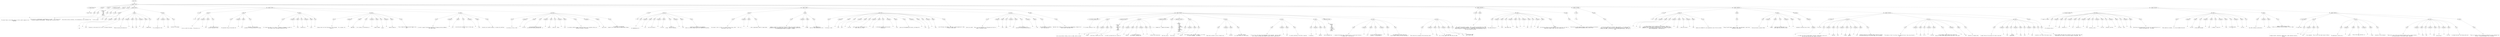 digraph hierarchy {

node [fontname=Helvetica]
edge [style=dashed]

doc_0 [label="doc - 271"]


doc_0 -> { section_1}
{rank=same; section_1}

section_1 [label="section: 1-241"]


section_1 -> { header_2 prose_3 prose_4 codeblock_5 prose_6 prose_7 section_8 section_9 section_10 section_11 section_12 section_13 section_14}
{rank=same; header_2 prose_3 prose_4 codeblock_5 prose_6 prose_7 section_8 section_9 section_10 section_11 section_12 section_13 section_14}

header_2 [label="1 : Codex format"]

prose_3 [label="prose"]

prose_4 [label="prose"]

codeblock_5 [label="code block 10-18"]

prose_6 [label="prose"]

prose_7 [label="prose"]

section_8 [label="section: 24-32"]

section_9 [label="section: 33-59"]

section_10 [label="section: 60-88"]

section_11 [label="section: 164-178"]

section_12 [label="section: 179-185"]

section_13 [label="section: 186-222"]

section_14 [label="section: 242-257"]


header_2 -> leaf_15
leaf_15  [color=Gray,shape=rectangle,fontname=Inconsolata,label="* Codex format"]
prose_3 -> { raw_16}
{rank=same; raw_16}

raw_16 [label="raw"]


raw_16 -> leaf_17
leaf_17  [color=Gray,shape=rectangle,fontname=Inconsolata,label="


  The codex format is how bridge expects to find a useful ingenium to be
organized. 
"]
prose_4 -> { raw_18}
{rank=same; raw_18}

raw_18 [label="raw"]


raw_18 -> leaf_19
leaf_19  [color=Gray,shape=rectangle,fontname=Inconsolata,label="
The structure is [deliberately simple](#assert-is-codex).  Let us say we are
writing an ingenium called Genesis.  We might have a structure like so:
"]
codeblock_5 -> leaf_20
leaf_20  [color=Gray,shape=rectangle,fontname=Inconsolata,label="- /genesis
  - /orb
  - /src
  - /doc
  - /lib
  - /etc  
  - genesis"]
prose_6 -> { raw_21}
{rank=same; raw_21}

raw_21 [label="raw"]


raw_21 -> leaf_22
leaf_22  [color=Gray,shape=rectangle,fontname=Inconsolata,label="
We see that we have a directory, five subsidiaries, and an eponymous file.
"]
prose_7 -> { raw_23}
{rank=same; raw_23}

raw_23 [label="raw"]


raw_23 -> leaf_24
leaf_24  [color=Gray,shape=rectangle,fontname=Inconsolata,label="
So far so good. 
"]
section_8 -> { header_25 prose_26 prose_27 prose_28}
{rank=same; header_25 prose_26 prose_27 prose_28}

header_25 [label="2 : orb"]

prose_26 [label="prose"]

prose_27 [label="prose"]

prose_28 [label="prose"]


header_25 -> leaf_29
leaf_29  [color=Gray,shape=rectangle,fontname=Inconsolata,label="** orb"]
prose_26 -> { raw_30 prespace_31 literal_32 raw_33}
{rank=same; raw_30 prespace_31 literal_32 raw_33}

raw_30 [label="raw"]

prespace_31 [label="prespace"]

literal_32 [label="literal"]

raw_33 [label="raw"]


raw_30 -> leaf_34
leaf_34  [color=Gray,shape=rectangle,fontname=Inconsolata,label="

  The"]
prespace_31 -> leaf_35
leaf_35  [color=Gray,shape=rectangle,fontname=Inconsolata,label=" "]
literal_32 -> leaf_36
leaf_36  [color=Gray,shape=rectangle,fontname=Inconsolata,label="/orb"]
raw_33 -> leaf_37
leaf_37  [color=Gray,shape=rectangle,fontname=Inconsolata,label=" directory is the source of all truth. It contains Grimoires.
"]
prose_27 -> { raw_38 prespace_39 literal_40 raw_41 prespace_42 literal_43 raw_44}
{rank=same; raw_38 prespace_39 literal_40 raw_41 prespace_42 literal_43 raw_44}

raw_38 [label="raw"]

prespace_39 [label="prespace"]

literal_40 [label="literal"]

raw_41 [label="raw"]

prespace_42 [label="prespace"]

literal_43 [label="literal"]

raw_44 [label="raw"]


raw_38 -> leaf_45
leaf_45  [color=Gray,shape=rectangle,fontname=Inconsolata,label="
These are woven and knitted into"]
prespace_39 -> leaf_46
leaf_46  [color=Gray,shape=rectangle,fontname=Inconsolata,label=" "]
literal_40 -> leaf_47
leaf_47  [color=Gray,shape=rectangle,fontname=Inconsolata,label="/doc"]
raw_41 -> leaf_48
leaf_48  [color=Gray,shape=rectangle,fontname=Inconsolata,label=" and"]
prespace_42 -> leaf_49
leaf_49  [color=Gray,shape=rectangle,fontname=Inconsolata,label=" "]
literal_43 -> leaf_50
leaf_50  [color=Gray,shape=rectangle,fontname=Inconsolata,label="/src"]
raw_44 -> leaf_51
leaf_51  [color=Gray,shape=rectangle,fontname=Inconsolata,label=", respectively.
"]
prose_28 -> { raw_52 prespace_53 literal_54 raw_55}
{rank=same; raw_52 prespace_53 literal_54 raw_55}

raw_52 [label="raw"]

prespace_53 [label="prespace"]

literal_54 [label="literal"]

raw_55 [label="raw"]


raw_52 -> leaf_56
leaf_56  [color=Gray,shape=rectangle,fontname=Inconsolata,label="
It is allowable for the"]
prespace_53 -> leaf_57
leaf_57  [color=Gray,shape=rectangle,fontname=Inconsolata,label=" "]
literal_54 -> leaf_58
leaf_58  [color=Gray,shape=rectangle,fontname=Inconsolata,label="/orb"]
raw_55 -> leaf_59
leaf_59  [color=Gray,shape=rectangle,fontname=Inconsolata,label=" directory to be empty. 

"]
section_9 -> { header_60 prose_61 prose_62 prose_63 prose_64 prose_65 prose_66}
{rank=same; header_60 prose_61 prose_62 prose_63 prose_64 prose_65 prose_66}

header_60 [label="2 : src"]

prose_61 [label="prose"]

prose_62 [label="prose"]

prose_63 [label="prose"]

prose_64 [label="prose"]

prose_65 [label="prose"]

prose_66 [label="prose"]


header_60 -> leaf_67
leaf_67  [color=Gray,shape=rectangle,fontname=Inconsolata,label="** src"]
prose_61 -> { raw_68 prespace_69 literal_70 raw_71}
{rank=same; raw_68 prespace_69 literal_70 raw_71}

raw_68 [label="raw"]

prespace_69 [label="prespace"]

literal_70 [label="literal"]

raw_71 [label="raw"]


raw_68 -> leaf_72
leaf_72  [color=Gray,shape=rectangle,fontname=Inconsolata,label="

=/src= is short for sorcery.  The source is in"]
prespace_69 -> leaf_73
leaf_73  [color=Gray,shape=rectangle,fontname=Inconsolata,label=" "]
literal_70 -> leaf_74
leaf_74  [color=Gray,shape=rectangle,fontname=Inconsolata,label="/orb"]
raw_71 -> leaf_75
leaf_75  [color=Gray,shape=rectangle,fontname=Inconsolata,label=".  We call the source to
sorcery transition a knit. 
"]
prose_62 -> { raw_76 prespace_77 literal_78 raw_79}
{rank=same; raw_76 prespace_77 literal_78 raw_79}

raw_76 [label="raw"]

prespace_77 [label="prespace"]

literal_78 [label="literal"]

raw_79 [label="raw"]


raw_76 -> leaf_80
leaf_80  [color=Gray,shape=rectangle,fontname=Inconsolata,label="
  The important thing to know about the"]
prespace_77 -> leaf_81
leaf_81  [color=Gray,shape=rectangle,fontname=Inconsolata,label=" "]
literal_78 -> leaf_82
leaf_82  [color=Gray,shape=rectangle,fontname=Inconsolata,label="/src"]
raw_79 -> leaf_83
leaf_83  [color=Gray,shape=rectangle,fontname=Inconsolata,label=" directory, is that Genesis 
considers it the home directory at runtime. 
"]
prose_63 -> { raw_84 prespace_85 literal_86 raw_87 prespace_88 literal_89 raw_90}
{rank=same; raw_84 prespace_85 literal_86 raw_87 prespace_88 literal_89 raw_90}

raw_84 [label="raw"]

prespace_85 [label="prespace"]

literal_86 [label="literal"]

raw_87 [label="raw"]

prespace_88 [label="prespace"]

literal_89 [label="literal"]

raw_90 [label="raw"]


raw_84 -> leaf_91
leaf_91  [color=Gray,shape=rectangle,fontname=Inconsolata,label="
It's where the code to run is kept, in whatever arrangement is useful to
the runtime, once it has been knitted out of the"]
prespace_85 -> leaf_92
leaf_92  [color=Gray,shape=rectangle,fontname=Inconsolata,label=" "]
literal_86 -> leaf_93
leaf_93  [color=Gray,shape=rectangle,fontname=Inconsolata,label="/orb"]
raw_87 -> leaf_94
leaf_94  [color=Gray,shape=rectangle,fontname=Inconsolata,label=" directory by"]
prespace_88 -> leaf_95
leaf_95  [color=Gray,shape=rectangle,fontname=Inconsolata,label=" "]
literal_89 -> leaf_96
leaf_96  [color=Gray,shape=rectangle,fontname=Inconsolata,label="grym"]
raw_90 -> leaf_97
leaf_97  [color=Gray,shape=rectangle,fontname=Inconsolata,label=".
"]
prose_64 -> { raw_98 prespace_99 literal_100 raw_101 prespace_102 literal_103 raw_104 prespace_105 literal_106 raw_107}
{rank=same; raw_98 prespace_99 literal_100 raw_101 prespace_102 literal_103 raw_104 prespace_105 literal_106 raw_107}

raw_98 [label="raw"]

prespace_99 [label="prespace"]

literal_100 [label="literal"]

raw_101 [label="raw"]

prespace_102 [label="prespace"]

literal_103 [label="literal"]

raw_104 [label="raw"]

prespace_105 [label="prespace"]

literal_106 [label="literal"]

raw_107 [label="raw"]


raw_98 -> leaf_108
leaf_108  [color=Gray,shape=rectangle,fontname=Inconsolata,label="
Codices tend to be like libraries or like programs.  For a program, the 
format is"]
prespace_99 -> leaf_109
leaf_109  [color=Gray,shape=rectangle,fontname=Inconsolata,label=" "]
literal_100 -> leaf_110
leaf_110  [color=Gray,shape=rectangle,fontname=Inconsolata,label="name/name"]
raw_101 -> leaf_111
leaf_111  [color=Gray,shape=rectangle,fontname=Inconsolata,label=", for a library, an alternative is"]
prespace_102 -> leaf_112
leaf_112  [color=Gray,shape=rectangle,fontname=Inconsolata,label=" "]
literal_103 -> leaf_113
leaf_113  [color=Gray,shape=rectangle,fontname=Inconsolata,label="name/src/name/"]
raw_104 -> leaf_114
leaf_114  [color=Gray,shape=rectangle,fontname=Inconsolata,label=",
and/or"]
prespace_105 -> leaf_115
leaf_115  [color=Gray,shape=rectangle,fontname=Inconsolata,label=" "]
literal_106 -> leaf_116
leaf_116  [color=Gray,shape=rectangle,fontname=Inconsolata,label="name/src/name.ext"]
raw_107 -> leaf_117
leaf_117  [color=Gray,shape=rectangle,fontname=Inconsolata,label=".  This is handy for codicies which happen to be
both.
"]
prose_65 -> { raw_118 prespace_119 literal_120 raw_121 prespace_122 literal_123 raw_124}
{rank=same; raw_118 prespace_119 literal_120 raw_121 prespace_122 literal_123 raw_124}

raw_118 [label="raw"]

prespace_119 [label="prespace"]

literal_120 [label="literal"]

raw_121 [label="raw"]

prespace_122 [label="prespace"]

literal_123 [label="literal"]

raw_124 [label="raw"]


raw_118 -> leaf_125
leaf_125  [color=Gray,shape=rectangle,fontname=Inconsolata,label="
In order to support the delicate operation of wrapping existing codebases
into codex format,"]
prespace_119 -> leaf_126
leaf_126  [color=Gray,shape=rectangle,fontname=Inconsolata,label=" "]
literal_120 -> leaf_127
leaf_127  [color=Gray,shape=rectangle,fontname=Inconsolata,label="/src"]
raw_121 -> leaf_128
leaf_128  [color=Gray,shape=rectangle,fontname=Inconsolata,label=" can be the only source of truth. In this case
the"]
prespace_122 -> leaf_129
leaf_129  [color=Gray,shape=rectangle,fontname=Inconsolata,label=" "]
literal_123 -> leaf_130
leaf_130  [color=Gray,shape=rectangle,fontname=Inconsolata,label="/orb"]
raw_124 -> leaf_131
leaf_131  [color=Gray,shape=rectangle,fontname=Inconsolata,label=" directory will either be empty, or contain only dotfiles. 
"]
prose_66 -> { raw_132 prespace_133 literal_134 raw_135 prespace_136 bold_137 raw_138 prespace_139 literal_140 raw_141 prespace_142 literal_143 raw_144}
{rank=same; raw_132 prespace_133 literal_134 raw_135 prespace_136 bold_137 raw_138 prespace_139 literal_140 raw_141 prespace_142 literal_143 raw_144}

raw_132 [label="raw"]

prespace_133 [label="prespace"]

literal_134 [label="literal"]

raw_135 [label="raw"]

prespace_136 [label="prespace"]

bold_137 [label="bold"]

raw_138 [label="raw"]

prespace_139 [label="prespace"]

literal_140 [label="literal"]

raw_141 [label="raw"]

prespace_142 [label="prespace"]

literal_143 [label="literal"]

raw_144 [label="raw"]


raw_132 -> leaf_145
leaf_145  [color=Gray,shape=rectangle,fontname=Inconsolata,label="
A corrolary of this is that"]
prespace_133 -> leaf_146
leaf_146  [color=Gray,shape=rectangle,fontname=Inconsolata,label=" "]
literal_134 -> leaf_147
leaf_147  [color=Gray,shape=rectangle,fontname=Inconsolata,label="/src/lib"]
raw_135 -> leaf_148
leaf_148  [color=Gray,shape=rectangle,fontname=Inconsolata,label=", discussed below, does not have
to follow the format described here.  It"]
prespace_136 -> leaf_149
leaf_149  [color=Gray,shape=rectangle,fontname=Inconsolata,label=" "]
bold_137 -> leaf_150
leaf_150  [color=Gray,shape=rectangle,fontname=Inconsolata,label="should"]
raw_138 -> leaf_151
leaf_151  [color=Gray,shape=rectangle,fontname=Inconsolata,label=", mind you.  Using"]
prespace_139 -> leaf_152
leaf_152  [color=Gray,shape=rectangle,fontname=Inconsolata,label=" "]
literal_140 -> leaf_153
leaf_153  [color=Gray,shape=rectangle,fontname=Inconsolata,label="grym"]
raw_141 -> leaf_154
leaf_154  [color=Gray,shape=rectangle,fontname=Inconsolata,label="
to provide a shallow wrapper around the format is not recondite unless your
tooling is allergic to symlinks;"]
prespace_142 -> leaf_155
leaf_155  [color=Gray,shape=rectangle,fontname=Inconsolata,label=" "]
literal_143 -> leaf_156
leaf_156  [color=Gray,shape=rectangle,fontname=Inconsolata,label="grym invert"]
raw_144 -> leaf_157
leaf_157  [color=Gray,shape=rectangle,fontname=Inconsolata,label=" is intended to be developed
enough to sort these issues out before alpha release.

"]
section_10 -> { header_158 prose_159 prose_160 prose_161 prose_162 prose_163 prose_164 section_165}
{rank=same; header_158 prose_159 prose_160 prose_161 prose_162 prose_163 prose_164 section_165}

header_158 [label="2 : lib"]

prose_159 [label="prose"]

prose_160 [label="prose"]

prose_161 [label="prose"]

prose_162 [label="prose"]

prose_163 [label="prose"]

prose_164 [label="prose"]

section_165 [label="section: 89-163"]


header_158 -> leaf_166
leaf_166  [color=Gray,shape=rectangle,fontname=Inconsolata,label="** lib"]
prose_159 -> { raw_167 prespace_168 literal_169 raw_170 prespace_171 literal_172 raw_173 prespace_174 literal_175 raw_176}
{rank=same; raw_167 prespace_168 literal_169 raw_170 prespace_171 literal_172 raw_173 prespace_174 literal_175 raw_176}

raw_167 [label="raw"]

prespace_168 [label="prespace"]

literal_169 [label="literal"]

raw_170 [label="raw"]

prespace_171 [label="prespace"]

literal_172 [label="literal"]

raw_173 [label="raw"]

prespace_174 [label="prespace"]

literal_175 [label="literal"]

raw_176 [label="raw"]


raw_167 -> leaf_177
leaf_177  [color=Gray,shape=rectangle,fontname=Inconsolata,label="

  All dependencies for"]
prespace_168 -> leaf_178
leaf_178  [color=Gray,shape=rectangle,fontname=Inconsolata,label=" "]
literal_169 -> leaf_179
leaf_179  [color=Gray,shape=rectangle,fontname=Inconsolata,label="/src"]
raw_170 -> leaf_180
leaf_180  [color=Gray,shape=rectangle,fontname=Inconsolata,label=" are to be found at"]
prespace_171 -> leaf_181
leaf_181  [color=Gray,shape=rectangle,fontname=Inconsolata,label=" "]
literal_172 -> leaf_182
leaf_182  [color=Gray,shape=rectangle,fontname=Inconsolata,label="/src/lib/"]
raw_173 -> leaf_183
leaf_183  [color=Gray,shape=rectangle,fontname=Inconsolata,label=", a symlink to
=/lib=.  This is a subtlety. "]
prespace_174 -> leaf_184
leaf_184  [color=Gray,shape=rectangle,fontname=Inconsolata,label=" "]
literal_175 -> leaf_185
leaf_185  [color=Gray,shape=rectangle,fontname=Inconsolata,label="/lib"]
raw_176 -> leaf_186
leaf_186  [color=Gray,shape=rectangle,fontname=Inconsolata,label=" itself has one directory per dependency,
which in a normal bridge install will themselves be symlinks. 
"]
prose_160 -> { raw_187 prespace_188 literal_189 raw_190}
{rank=same; raw_187 prespace_188 literal_189 raw_190}

raw_187 [label="raw"]

prespace_188 [label="prespace"]

literal_189 [label="literal"]

raw_190 [label="raw"]


raw_187 -> leaf_191
leaf_191  [color=Gray,shape=rectangle,fontname=Inconsolata,label="
One reason is that \"src/lib\" is a simple literal string, while \"../lib\" is a
description, with a verb,"]
prespace_188 -> leaf_192
leaf_192  [color=Gray,shape=rectangle,fontname=Inconsolata,label=" "]
literal_189 -> leaf_193
leaf_193  [color=Gray,shape=rectangle,fontname=Inconsolata,label=".."]
raw_190 -> leaf_194
leaf_194  [color=Gray,shape=rectangle,fontname=Inconsolata,label=", that is appreciably harder to reason about. 
"]
prose_161 -> { raw_195 prespace_196 literal_197 raw_198}
{rank=same; raw_195 prespace_196 literal_197 raw_198}

raw_195 [label="raw"]

prespace_196 [label="prespace"]

literal_197 [label="literal"]

raw_198 [label="raw"]


raw_195 -> leaf_199
leaf_199  [color=Gray,shape=rectangle,fontname=Inconsolata,label="
Another is that it's a brown M & M. One way to make sure you don't make poor
assumptions about filesystems being literal is to make a mandatory symlink part
of the description format for programs.  It gives"]
prespace_196 -> leaf_200
leaf_200  [color=Gray,shape=rectangle,fontname=Inconsolata,label=" "]
literal_197 -> leaf_201
leaf_201  [color=Gray,shape=rectangle,fontname=Inconsolata,label="bridge"]
raw_198 -> leaf_202
leaf_202  [color=Gray,shape=rectangle,fontname=Inconsolata,label=" tools something to
look for, when deciding what to do.
"]
prose_162 -> { raw_203 prespace_204 literal_205 raw_206 prespace_207 literal_208 raw_209 prespace_210 literal_211 raw_212 prespace_213 literal_214 raw_215 prespace_216 literal_217 raw_218 prespace_219 literal_220 raw_221}
{rank=same; raw_203 prespace_204 literal_205 raw_206 prespace_207 literal_208 raw_209 prespace_210 literal_211 raw_212 prespace_213 literal_214 raw_215 prespace_216 literal_217 raw_218 prespace_219 literal_220 raw_221}

raw_203 [label="raw"]

prespace_204 [label="prespace"]

literal_205 [label="literal"]

raw_206 [label="raw"]

prespace_207 [label="prespace"]

literal_208 [label="literal"]

raw_209 [label="raw"]

prespace_210 [label="prespace"]

literal_211 [label="literal"]

raw_212 [label="raw"]

prespace_213 [label="prespace"]

literal_214 [label="literal"]

raw_215 [label="raw"]

prespace_216 [label="prespace"]

literal_217 [label="literal"]

raw_218 [label="raw"]

prespace_219 [label="prespace"]

literal_220 [label="literal"]

raw_221 [label="raw"]


raw_203 -> leaf_222
leaf_222  [color=Gray,shape=rectangle,fontname=Inconsolata,label="
In the end, I want"]
prespace_204 -> leaf_223
leaf_223  [color=Gray,shape=rectangle,fontname=Inconsolata,label=" "]
literal_205 -> leaf_224
leaf_224  [color=Gray,shape=rectangle,fontname=Inconsolata,label="/lib"]
raw_206 -> leaf_225
leaf_225  [color=Gray,shape=rectangle,fontname=Inconsolata,label=" and"]
prespace_207 -> leaf_226
leaf_226  [color=Gray,shape=rectangle,fontname=Inconsolata,label=" "]
literal_208 -> leaf_227
leaf_227  [color=Gray,shape=rectangle,fontname=Inconsolata,label="/src/lib"]
raw_209 -> leaf_228
leaf_228  [color=Gray,shape=rectangle,fontname=Inconsolata,label=", and I want them to be identical, so
that's how it is. Since"]
prespace_210 -> leaf_229
leaf_229  [color=Gray,shape=rectangle,fontname=Inconsolata,label=" "]
literal_211 -> leaf_230
leaf_230  [color=Gray,shape=rectangle,fontname=Inconsolata,label="/src"]
raw_212 -> leaf_231
leaf_231  [color=Gray,shape=rectangle,fontname=Inconsolata,label=" is the base directory from the code's 
perspective,"]
prespace_213 -> leaf_232
leaf_232  [color=Gray,shape=rectangle,fontname=Inconsolata,label=" "]
literal_214 -> leaf_233
leaf_233  [color=Gray,shape=rectangle,fontname=Inconsolata,label="/lib"]
raw_215 -> leaf_234
leaf_234  [color=Gray,shape=rectangle,fontname=Inconsolata,label=" gives you the dependencies directly, and keeps the"]
prespace_216 -> leaf_235
leaf_235  [color=Gray,shape=rectangle,fontname=Inconsolata,label=" "]
literal_217 -> leaf_236
leaf_236  [color=Gray,shape=rectangle,fontname=Inconsolata,label="/orb"]
raw_218 -> leaf_237
leaf_237  [color=Gray,shape=rectangle,fontname=Inconsolata,label="
and"]
prespace_219 -> leaf_238
leaf_238  [color=Gray,shape=rectangle,fontname=Inconsolata,label=" "]
literal_220 -> leaf_239
leaf_239  [color=Gray,shape=rectangle,fontname=Inconsolata,label="/doc"]
raw_221 -> leaf_240
leaf_240  [color=Gray,shape=rectangle,fontname=Inconsolata,label=" out of the way; not hidden, just that a normal program won't refer
to them or affect them.
"]
prose_163 -> { raw_241 prespace_242 literal_243 raw_244 prespace_245 literal_246 raw_247 prespace_248 literal_249 raw_250}
{rank=same; raw_241 prespace_242 literal_243 raw_244 prespace_245 literal_246 raw_247 prespace_248 literal_249 raw_250}

raw_241 [label="raw"]

prespace_242 [label="prespace"]

literal_243 [label="literal"]

raw_244 [label="raw"]

prespace_245 [label="prespace"]

literal_246 [label="literal"]

raw_247 [label="raw"]

prespace_248 [label="prespace"]

literal_249 [label="literal"]

raw_250 [label="raw"]


raw_241 -> leaf_251
leaf_251  [color=Gray,shape=rectangle,fontname=Inconsolata,label="
Quirks are useful.  There's not much bandwidth in a filesystem with which to 
signal. A directory called"]
prespace_242 -> leaf_252
leaf_252  [color=Gray,shape=rectangle,fontname=Inconsolata,label=" "]
literal_243 -> leaf_253
leaf_253  [color=Gray,shape=rectangle,fontname=Inconsolata,label="/lib"]
raw_244 -> leaf_254
leaf_254  [color=Gray,shape=rectangle,fontname=Inconsolata,label=" under"]
prespace_245 -> leaf_255
leaf_255  [color=Gray,shape=rectangle,fontname=Inconsolata,label=" "]
literal_246 -> leaf_256
leaf_256  [color=Gray,shape=rectangle,fontname=Inconsolata,label="/src"]
raw_247 -> leaf_257
leaf_257  [color=Gray,shape=rectangle,fontname=Inconsolata,label=" could be anything, if it
resolves to the same absolute path as"]
prespace_248 -> leaf_258
leaf_258  [color=Gray,shape=rectangle,fontname=Inconsolata,label=" "]
literal_249 -> leaf_259
leaf_259  [color=Gray,shape=rectangle,fontname=Inconsolata,label="../lib"]
raw_250 -> leaf_260
leaf_260  [color=Gray,shape=rectangle,fontname=Inconsolata,label=", the likelihood we're dealing
with a codex goes up. 
"]
prose_164 -> { raw_261}
{rank=same; raw_261}

raw_261 [label="raw"]


raw_261 -> leaf_262
leaf_262  [color=Gray,shape=rectangle,fontname=Inconsolata,label="
Important note: Codices can include circular dependencies, please do not 
naively search them depth-first. 

"]
section_165 -> { header_263 prose_264 codeblock_265 prose_266 codeblock_267 prose_268 codeblock_269 prose_270 prose_271 prose_272 prose_273 codeblock_274 prose_275 prose_276}
{rank=same; header_263 prose_264 codeblock_265 prose_266 codeblock_267 prose_268 codeblock_269 prose_270 prose_271 prose_272 prose_273 codeblock_274 prose_275 prose_276}

header_263 [label="3 : A further subtlety of /lib"]

prose_264 [label="prose"]

codeblock_265 [label="code block 94-103"]

prose_266 [label="prose"]

codeblock_267 [label="code block 108-110"]

prose_268 [label="prose"]

codeblock_269 [label="code block 114-127"]

prose_270 [label="prose"]

prose_271 [label="prose"]

prose_272 [label="prose"]

prose_273 [label="prose"]

codeblock_274 [label="code block 141-152"]

prose_275 [label="prose"]

prose_276 [label="prose"]


header_263 -> leaf_277
leaf_277  [color=Gray,shape=rectangle,fontname=Inconsolata,label="*** A further subtlety of /lib"]
prose_264 -> { raw_278 prespace_279 literal_280 raw_281}
{rank=same; raw_278 prespace_279 literal_280 raw_281}

raw_278 [label="raw"]

prespace_279 [label="prespace"]

literal_280 [label="literal"]

raw_281 [label="raw"]


raw_278 -> leaf_282
leaf_282  [color=Gray,shape=rectangle,fontname=Inconsolata,label="

Let us say we have a library, also in a codex, which is called"]
prespace_279 -> leaf_283
leaf_283  [color=Gray,shape=rectangle,fontname=Inconsolata,label=" "]
literal_280 -> leaf_284
leaf_284  [color=Gray,shape=rectangle,fontname=Inconsolata,label="numbers"]
raw_281 -> leaf_285
leaf_285  [color=Gray,shape=rectangle,fontname=Inconsolata,label=". It
would have a format such as this:
"]
codeblock_265 -> leaf_286
leaf_286  [color=Gray,shape=rectangle,fontname=Inconsolata,label="- /numbers
  - /orb
  - /src
    - numbers.ext
  - /doc
  - /lib
  - /etc
  - numbers"]
prose_266 -> { raw_287 prespace_288 literal_289 raw_290 prespace_291 literal_292 raw_293}
{rank=same; raw_287 prespace_288 literal_289 raw_290 prespace_291 literal_292 raw_293}

raw_287 [label="raw"]

prespace_288 [label="prespace"]

literal_289 [label="literal"]

raw_290 [label="raw"]

prespace_291 [label="prespace"]

literal_292 [label="literal"]

raw_293 [label="raw"]


raw_287 -> leaf_294
leaf_294  [color=Gray,shape=rectangle,fontname=Inconsolata,label="
In order to provide this as a library to"]
prespace_288 -> leaf_295
leaf_295  [color=Gray,shape=rectangle,fontname=Inconsolata,label=" "]
literal_289 -> leaf_296
leaf_296  [color=Gray,shape=rectangle,fontname=Inconsolata,label="genesis"]
raw_290 -> leaf_297
leaf_297  [color=Gray,shape=rectangle,fontname=Inconsolata,label=", we create a symlink in
this fashion, presuming that"]
prespace_291 -> leaf_298
leaf_298  [color=Gray,shape=rectangle,fontname=Inconsolata,label=" "]
literal_292 -> leaf_299
leaf_299  [color=Gray,shape=rectangle,fontname=Inconsolata,label="."]
raw_293 -> leaf_300
leaf_300  [color=Gray,shape=rectangle,fontname=Inconsolata,label=" contains both directories:
"]
codeblock_267 -> leaf_301
leaf_301  [color=Gray,shape=rectangle,fontname=Inconsolata,label="ln -s ./numbers/src/ ./genesis/lib/numbers"]
prose_268 -> { raw_302}
{rank=same; raw_302}

raw_302 [label="raw"]


raw_302 -> leaf_303
leaf_303  [color=Gray,shape=rectangle,fontname=Inconsolata,label="
With this result:
"]
codeblock_269 -> leaf_304
leaf_304  [color=Gray,shape=rectangle,fontname=Inconsolata,label="- /genesis
  - /orb
  - /src
    - /lib ↻
      - /numbers
        - numbers.ext
  - /doc
  - /lib
    - /numbers
      - numbers.ext
  - /etc
  - genesis"]
prose_270 -> { raw_305 prespace_306 literal_307 raw_308}
{rank=same; raw_305 prespace_306 literal_307 raw_308}

raw_305 [label="raw"]

prespace_306 [label="prespace"]

literal_307 [label="literal"]

raw_308 [label="raw"]


raw_305 -> leaf_309
leaf_309  [color=Gray,shape=rectangle,fontname=Inconsolata,label="
This allows"]
prespace_306 -> leaf_310
leaf_310  [color=Gray,shape=rectangle,fontname=Inconsolata,label=" "]
literal_307 -> leaf_311
leaf_311  [color=Gray,shape=rectangle,fontname=Inconsolata,label="require"]
raw_308 -> leaf_312
leaf_312  [color=Gray,shape=rectangle,fontname=Inconsolata,label=" and friends to refer simply to \"numbers\", or if this
is locally shadowed, \"lib/numbers\". 
"]
prose_271 -> { raw_313 prespace_314 literal_315 raw_316}
{rank=same; raw_313 prespace_314 literal_315 raw_316}

raw_313 [label="raw"]

prespace_314 [label="prespace"]

literal_315 [label="literal"]

raw_316 [label="raw"]


raw_313 -> leaf_317
leaf_317  [color=Gray,shape=rectangle,fontname=Inconsolata,label="
Note that we intend to write a friendly tool,"]
prespace_314 -> leaf_318
leaf_318  [color=Gray,shape=rectangle,fontname=Inconsolata,label=" "]
literal_315 -> leaf_319
leaf_319  [color=Gray,shape=rectangle,fontname=Inconsolata,label="manifest"]
raw_316 -> leaf_320
leaf_320  [color=Gray,shape=rectangle,fontname=Inconsolata,label=", which will automate,
or at least smooth out, this process. 
"]
prose_272 -> { raw_321 prespace_322 literal_323 raw_324}
{rank=same; raw_321 prespace_322 literal_323 raw_324}

raw_321 [label="raw"]

prespace_322 [label="prespace"]

literal_323 [label="literal"]

raw_324 [label="raw"]


raw_321 -> leaf_325
leaf_325  [color=Gray,shape=rectangle,fontname=Inconsolata,label="
For now, let's note some of the advantages of this approach.  One may readily
pin a library, provided some snapshot revision control system such as"]
prespace_322 -> leaf_326
leaf_326  [color=Gray,shape=rectangle,fontname=Inconsolata,label=" "]
literal_323 -> leaf_327
leaf_327  [color=Gray,shape=rectangle,fontname=Inconsolata,label="git"]
raw_324 -> leaf_328
leaf_328  [color=Gray,shape=rectangle,fontname=Inconsolata,label=",
by simply symlinking to the blob in question.
"]
prose_273 -> { raw_329 prespace_330 literal_331 raw_332}
{rank=same; raw_329 prespace_330 literal_331 raw_332}

raw_329 [label="raw"]

prespace_330 [label="prespace"]

literal_331 [label="literal"]

raw_332 [label="raw"]


raw_329 -> leaf_333
leaf_333  [color=Gray,shape=rectangle,fontname=Inconsolata,label="
In addition,"]
prespace_330 -> leaf_334
leaf_334  [color=Gray,shape=rectangle,fontname=Inconsolata,label=" "]
literal_331 -> leaf_335
leaf_335  [color=Gray,shape=rectangle,fontname=Inconsolata,label="/genesis"]
raw_332 -> leaf_336
leaf_336  [color=Gray,shape=rectangle,fontname=Inconsolata,label=" may be expanded thus:
"]
codeblock_274 -> leaf_337
leaf_337  [color=Gray,shape=rectangle,fontname=Inconsolata,label="- /genesis
  - /orb
  - /src
  - /doc
  - /lib
    - /numbers ↻
      - /lib ↻
      - numbers.ext
  - /etc
  - genesis"]
prose_275 -> { raw_338 prespace_339 literal_340 raw_341 prespace_342 literal_343 raw_344}
{rank=same; raw_338 prespace_339 literal_340 raw_341 prespace_342 literal_343 raw_344}

raw_338 [label="raw"]

prespace_339 [label="prespace"]

literal_340 [label="literal"]

raw_341 [label="raw"]

prespace_342 [label="prespace"]

literal_343 [label="literal"]

raw_344 [label="raw"]


raw_338 -> leaf_345
leaf_345  [color=Gray,shape=rectangle,fontname=Inconsolata,label="
=./genesis/lib/numbers/lib=, followed, puts us in the actual directory
=./numbers/lib=.  The elision of"]
prespace_339 -> leaf_346
leaf_346  [color=Gray,shape=rectangle,fontname=Inconsolata,label=" "]
literal_340 -> leaf_347
leaf_347  [color=Gray,shape=rectangle,fontname=Inconsolata,label="/src"]
raw_341 -> leaf_348
leaf_348  [color=Gray,shape=rectangle,fontname=Inconsolata,label=" is thus fairly well-behaved in
practice.  If directories in"]
prespace_342 -> leaf_349
leaf_349  [color=Gray,shape=rectangle,fontname=Inconsolata,label=" "]
literal_343 -> leaf_350
leaf_350  [color=Gray,shape=rectangle,fontname=Inconsolata,label="/lib"]
raw_344 -> leaf_351
leaf_351  [color=Gray,shape=rectangle,fontname=Inconsolata,label=" are themselves in codex format this
may be readily checked and taken advantage of.
"]
prose_276 -> { raw_352 prespace_353 literal_354 raw_355 prespace_356 literal_357 raw_358}
{rank=same; raw_352 prespace_353 literal_354 raw_355 prespace_356 literal_357 raw_358}

raw_352 [label="raw"]

prespace_353 [label="prespace"]

literal_354 [label="literal"]

raw_355 [label="raw"]

prespace_356 [label="prespace"]

literal_357 [label="literal"]

raw_358 [label="raw"]


raw_352 -> leaf_359
leaf_359  [color=Gray,shape=rectangle,fontname=Inconsolata,label="
There should be no assumption that directories under"]
prespace_353 -> leaf_360
leaf_360  [color=Gray,shape=rectangle,fontname=Inconsolata,label=" "]
literal_354 -> leaf_361
leaf_361  [color=Gray,shape=rectangle,fontname=Inconsolata,label="/lib"]
raw_355 -> leaf_362
leaf_362  [color=Gray,shape=rectangle,fontname=Inconsolata,label=" are symlinks,
nor, if they happen to be, that they are codex"]
prespace_356 -> leaf_363
leaf_363  [color=Gray,shape=rectangle,fontname=Inconsolata,label=" "]
literal_357 -> leaf_364
leaf_364  [color=Gray,shape=rectangle,fontname=Inconsolata,label="/src"]
raw_358 -> leaf_365
leaf_365  [color=Gray,shape=rectangle,fontname=Inconsolata,label=" directories under
their project name. 

"]
section_11 -> { header_366 prose_367 prose_368 prose_369}
{rank=same; header_366 prose_367 prose_368 prose_369}

header_366 [label="2 : doc"]

prose_367 [label="prose"]

prose_368 [label="prose"]

prose_369 [label="prose"]


header_366 -> leaf_370
leaf_370  [color=Gray,shape=rectangle,fontname=Inconsolata,label="** doc"]
prose_367 -> { raw_371}
{rank=same; raw_371}

raw_371 [label="raw"]


raw_371 -> leaf_372
leaf_372  [color=Gray,shape=rectangle,fontname=Inconsolata,label="

  This contains the weave or weaves.  This is itself an opinionated use of HTML
and friends.  A back end responsible for assembling some web view can stick its
product anywhere it chooses; if it's in codex format, the documentation view of
the source code will go here.
"]
prose_368 -> { raw_373 prespace_374 literal_375 raw_376 prespace_377 literal_378 raw_379 prespace_380 literal_381 raw_382 prespace_383 literal_384 raw_385}
{rank=same; raw_373 prespace_374 literal_375 raw_376 prespace_377 literal_378 raw_379 prespace_380 literal_381 raw_382 prespace_383 literal_384 raw_385}

raw_373 [label="raw"]

prespace_374 [label="prespace"]

literal_375 [label="literal"]

raw_376 [label="raw"]

prespace_377 [label="prespace"]

literal_378 [label="literal"]

raw_379 [label="raw"]

prespace_380 [label="prespace"]

literal_381 [label="literal"]

raw_382 [label="raw"]

prespace_383 [label="prespace"]

literal_384 [label="literal"]

raw_385 [label="raw"]


raw_373 -> leaf_386
leaf_386  [color=Gray,shape=rectangle,fontname=Inconsolata,label="
The subdirectories of"]
prespace_374 -> leaf_387
leaf_387  [color=Gray,shape=rectangle,fontname=Inconsolata,label=" "]
literal_375 -> leaf_388
leaf_388  [color=Gray,shape=rectangle,fontname=Inconsolata,label="/doc"]
raw_376 -> leaf_389
leaf_389  [color=Gray,shape=rectangle,fontname=Inconsolata,label=" have names like"]
prespace_377 -> leaf_390
leaf_390  [color=Gray,shape=rectangle,fontname=Inconsolata,label=" "]
literal_378 -> leaf_391
leaf_391  [color=Gray,shape=rectangle,fontname=Inconsolata,label="/html"]
raw_379 -> leaf_392
leaf_392  [color=Gray,shape=rectangle,fontname=Inconsolata,label=","]
prespace_380 -> leaf_393
leaf_393  [color=Gray,shape=rectangle,fontname=Inconsolata,label=" "]
literal_381 -> leaf_394
leaf_394  [color=Gray,shape=rectangle,fontname=Inconsolata,label="/md"]
raw_382 -> leaf_395
leaf_395  [color=Gray,shape=rectangle,fontname=Inconsolata,label=", or"]
prespace_383 -> leaf_396
leaf_396  [color=Gray,shape=rectangle,fontname=Inconsolata,label=" "]
literal_384 -> leaf_397
leaf_397  [color=Gray,shape=rectangle,fontname=Inconsolata,label="/pdf"]
raw_385 -> leaf_398
leaf_398  [color=Gray,shape=rectangle,fontname=Inconsolata,label=". These
are the main suffixes you would expect to find, to be sure, but refer to 
compilation targets rather than text formats per se. 
"]
prose_369 -> { raw_399}
{rank=same; raw_399}

raw_399 [label="raw"]


raw_399 -> leaf_400
leaf_400  [color=Gray,shape=rectangle,fontname=Inconsolata,label="
The root for an html weave of Genesis could be expected to be found at 
=/genesis/doc/html/genesis.html=, and so forth. 

"]
section_12 -> { header_401 prose_402}
{rank=same; header_401 prose_402}

header_401 [label="2 : etc"]

prose_402 [label="prose"]


header_401 -> leaf_403
leaf_403  [color=Gray,shape=rectangle,fontname=Inconsolata,label="** etc"]
prose_402 -> { raw_404}
{rank=same; raw_404}

raw_404 [label="raw"]


raw_404 -> leaf_405
leaf_405  [color=Gray,shape=rectangle,fontname=Inconsolata,label="

  Is the first example of an optional codex directory.  It's always good to
have a junk drawer.  Think of it as a lightweight container for assets.  If
a codex just needs a few binaries of the non-executable variety, toss them in
here.
"]
section_13 -> { header_406 prose_407 prose_408 prose_409 structure_410 section_411}
{rank=same; header_406 prose_407 prose_408 prose_409 structure_410 section_411}

header_406 [label="2 : out"]

prose_407 [label="prose"]

prose_408 [label="prose"]

prose_409 [label="prose"]

structure_410 [label="structure"]

section_411 [label="section: 223-241"]


header_406 -> leaf_412
leaf_412  [color=Gray,shape=rectangle,fontname=Inconsolata,label="** out"]
prose_407 -> { raw_413 prespace_414 literal_415 raw_416 prespace_417 literal_418 raw_419 prespace_420 literal_421 raw_422}
{rank=same; raw_413 prespace_414 literal_415 raw_416 prespace_417 literal_418 raw_419 prespace_420 literal_421 raw_422}

raw_413 [label="raw"]

prespace_414 [label="prespace"]

literal_415 [label="literal"]

raw_416 [label="raw"]

prespace_417 [label="prespace"]

literal_418 [label="literal"]

raw_419 [label="raw"]

prespace_420 [label="prespace"]

literal_421 [label="literal"]

raw_422 [label="raw"]


raw_413 -> leaf_423
leaf_423  [color=Gray,shape=rectangle,fontname=Inconsolata,label="

 "]
prespace_414 -> leaf_424
leaf_424  [color=Gray,shape=rectangle,fontname=Inconsolata,label=" "]
literal_415 -> leaf_425
leaf_425  [color=Gray,shape=rectangle,fontname=Inconsolata,label="/out"]
raw_416 -> leaf_426
leaf_426  [color=Gray,shape=rectangle,fontname=Inconsolata,label=" is likely enough to recur to deserve its own section.  Mostly to 
emphasize that a codex which consists mostly of prose might have a weave
prepared so as to be consumed by another program, as is usual in static or
other site generation.  This would be in"]
prespace_417 -> leaf_427
leaf_427  [color=Gray,shape=rectangle,fontname=Inconsolata,label=" "]
literal_418 -> leaf_428
leaf_428  [color=Gray,shape=rectangle,fontname=Inconsolata,label="/out"]
raw_419 -> leaf_429
leaf_429  [color=Gray,shape=rectangle,fontname=Inconsolata,label=", while the various"]
prespace_420 -> leaf_430
leaf_430  [color=Gray,shape=rectangle,fontname=Inconsolata,label=" "]
literal_421 -> leaf_431
leaf_431  [color=Gray,shape=rectangle,fontname=Inconsolata,label="/doc"]
raw_422 -> leaf_432
leaf_432  [color=Gray,shape=rectangle,fontname=Inconsolata,label="
weaves are intended for a pre-compilation view of the raw content.
"]
prose_408 -> { raw_433}
{rank=same; raw_433}

raw_433 [label="raw"]


raw_433 -> leaf_434
leaf_434  [color=Gray,shape=rectangle,fontname=Inconsolata,label="
Things like RSS feeds, temporal views, tag enhancement, search bars,
anything of that nature. 
"]
prose_409 -> { raw_435 prespace_436 literal_437 raw_438 prespace_439 literal_440 raw_441}
{rank=same; raw_435 prespace_436 literal_437 raw_438 prespace_439 literal_440 raw_441}

raw_435 [label="raw"]

prespace_436 [label="prespace"]

literal_437 [label="literal"]

raw_438 [label="raw"]

prespace_439 [label="prespace"]

literal_440 [label="literal"]

raw_441 [label="raw"]


raw_435 -> leaf_442
leaf_442  [color=Gray,shape=rectangle,fontname=Inconsolata,label="
One may envision a project folder"]
prespace_436 -> leaf_443
leaf_443  [color=Gray,shape=rectangle,fontname=Inconsolata,label=" "]
literal_437 -> leaf_444
leaf_444  [color=Gray,shape=rectangle,fontname=Inconsolata,label="/fodder"]
raw_438 -> leaf_445
leaf_445  [color=Gray,shape=rectangle,fontname=Inconsolata,label=" which has only blog posts in it,
which might look like this, where"]
prespace_439 -> leaf_446
leaf_446  [color=Gray,shape=rectangle,fontname=Inconsolata,label=" "]
literal_440 -> leaf_447
leaf_447  [color=Gray,shape=rectangle,fontname=Inconsolata,label="."]
raw_441 -> leaf_448
leaf_448  [color=Gray,shape=rectangle,fontname=Inconsolata,label=" indicates a directory has no files:
"]
structure_410 -> { hashline_449}
{rank=same; hashline_449}

hashline_449 [label="hashline"]


hashline_449 -> { hashtag_450}
{rank=same; hashtag_450}

hashtag_450 [label="hashtag"]


hashtag_450 -> leaf_451
leaf_451  [color=Gray,shape=rectangle,fontname=Inconsolata,label=""]
section_411 -> { header_452 prose_453 prose_454 prose_455 prose_456}
{rank=same; header_452 prose_453 prose_454 prose_455 prose_456}

header_452 [label="3 : etc etc"]

prose_453 [label="prose"]

prose_454 [label="prose"]

prose_455 [label="prose"]

prose_456 [label="prose"]


header_452 -> leaf_457
leaf_457  [color=Gray,shape=rectangle,fontname=Inconsolata,label="*** etc etc"]
prose_453 -> { raw_458 prespace_459 literal_460 raw_461 prespace_462 literal_463 raw_464 prespace_465 literal_466 raw_467}
{rank=same; raw_458 prespace_459 literal_460 raw_461 prespace_462 literal_463 raw_464 prespace_465 literal_466 raw_467}

raw_458 [label="raw"]

prespace_459 [label="prespace"]

literal_460 [label="literal"]

raw_461 [label="raw"]

prespace_462 [label="prespace"]

literal_463 [label="literal"]

raw_464 [label="raw"]

prespace_465 [label="prespace"]

literal_466 [label="literal"]

raw_467 [label="raw"]


raw_458 -> leaf_468
leaf_468  [color=Gray,shape=rectangle,fontname=Inconsolata,label="

  I'd rather you stick to three letters, but don't intend that my tools will
burn your barn and salt your fields if you don't."]
prespace_459 -> leaf_469
leaf_469  [color=Gray,shape=rectangle,fontname=Inconsolata,label=" "]
literal_460 -> leaf_470
leaf_470  [color=Gray,shape=rectangle,fontname=Inconsolata,label="manifest"]
raw_461 -> leaf_471
leaf_471  [color=Gray,shape=rectangle,fontname=Inconsolata,label=" and"]
prespace_462 -> leaf_472
leaf_472  [color=Gray,shape=rectangle,fontname=Inconsolata,label=" "]
literal_463 -> leaf_473
leaf_473  [color=Gray,shape=rectangle,fontname=Inconsolata,label="bridge"]
raw_464 -> leaf_474
leaf_474  [color=Gray,shape=rectangle,fontname=Inconsolata,label=" only
need an"]
prespace_465 -> leaf_475
leaf_475  [color=Gray,shape=rectangle,fontname=Inconsolata,label=" "]
literal_466 -> leaf_476
leaf_476  [color=Gray,shape=rectangle,fontname=Inconsolata,label="/orb"]
raw_467 -> leaf_477
leaf_477  [color=Gray,shape=rectangle,fontname=Inconsolata,label=" directory and will try and step lightly around any weirdly 
structured directories of the other names, but no promises. 
"]
prose_454 -> { raw_478 prespace_479 literal_480 raw_481 prespace_482 literal_483 raw_484 prespace_485 literal_486 raw_487}
{rank=same; raw_478 prespace_479 literal_480 raw_481 prespace_482 literal_483 raw_484 prespace_485 literal_486 raw_487}

raw_478 [label="raw"]

prespace_479 [label="prespace"]

literal_480 [label="literal"]

raw_481 [label="raw"]

prespace_482 [label="prespace"]

literal_483 [label="literal"]

raw_484 [label="raw"]

prespace_485 [label="prespace"]

literal_486 [label="literal"]

raw_487 [label="raw"]


raw_478 -> leaf_488
leaf_488  [color=Gray,shape=rectangle,fontname=Inconsolata,label="
The premise is that if you have a few images and icons, they can go directly
into"]
prespace_479 -> leaf_489
leaf_489  [color=Gray,shape=rectangle,fontname=Inconsolata,label=" "]
literal_480 -> leaf_490
leaf_490  [color=Gray,shape=rectangle,fontname=Inconsolata,label="/etc"]
raw_481 -> leaf_491
leaf_491  [color=Gray,shape=rectangle,fontname=Inconsolata,label=" or in"]
prespace_482 -> leaf_492
leaf_492  [color=Gray,shape=rectangle,fontname=Inconsolata,label=" "]
literal_483 -> leaf_493
leaf_493  [color=Gray,shape=rectangle,fontname=Inconsolata,label="/etc/img"]
raw_484 -> leaf_494
leaf_494  [color=Gray,shape=rectangle,fontname=Inconsolata,label=", as you please, while a codex with a whole work
history of hand-crafted image binaries would want a root-level"]
prespace_485 -> leaf_495
leaf_495  [color=Gray,shape=rectangle,fontname=Inconsolata,label=" "]
literal_486 -> leaf_496
leaf_496  [color=Gray,shape=rectangle,fontname=Inconsolata,label="/img"]
raw_487 -> leaf_497
leaf_497  [color=Gray,shape=rectangle,fontname=Inconsolata,label=" 
directory to organize that.
"]
prose_455 -> { raw_498 prespace_499 literal_500 raw_501 prespace_502 literal_503 raw_504 prespace_505 literal_506 raw_507}
{rank=same; raw_498 prespace_499 literal_500 raw_501 prespace_502 literal_503 raw_504 prespace_505 literal_506 raw_507}

raw_498 [label="raw"]

prespace_499 [label="prespace"]

literal_500 [label="literal"]

raw_501 [label="raw"]

prespace_502 [label="prespace"]

literal_503 [label="literal"]

raw_504 [label="raw"]

prespace_505 [label="prespace"]

literal_506 [label="literal"]

raw_507 [label="raw"]


raw_498 -> leaf_508
leaf_508  [color=Gray,shape=rectangle,fontname=Inconsolata,label="
I expect there will be projects for which a top-level"]
prespace_499 -> leaf_509
leaf_509  [color=Gray,shape=rectangle,fontname=Inconsolata,label=" "]
literal_500 -> leaf_510
leaf_510  [color=Gray,shape=rectangle,fontname=Inconsolata,label="/bin"]
raw_501 -> leaf_511
leaf_511  [color=Gray,shape=rectangle,fontname=Inconsolata,label=" is also
appropriate."]
prespace_502 -> leaf_512
leaf_512  [color=Gray,shape=rectangle,fontname=Inconsolata,label=" "]
literal_503 -> leaf_513
leaf_513  [color=Gray,shape=rectangle,fontname=Inconsolata,label="/tmp"]
raw_504 -> leaf_514
leaf_514  [color=Gray,shape=rectangle,fontname=Inconsolata,label=" and"]
prespace_505 -> leaf_515
leaf_515  [color=Gray,shape=rectangle,fontname=Inconsolata,label=" "]
literal_506 -> leaf_516
leaf_516  [color=Gray,shape=rectangle,fontname=Inconsolata,label="/log"]
raw_507 -> leaf_517
leaf_517  [color=Gray,shape=rectangle,fontname=Inconsolata,label=", naturally, will show up from time to time. 
"]
prose_456 -> { raw_518}
{rank=same; raw_518}

raw_518 [label="raw"]


raw_518 -> leaf_519
leaf_519  [color=Gray,shape=rectangle,fontname=Inconsolata,label="
I should probably add some kind of dotfile at the root without which the
bettertools will refuse to recursively mangle a filesystem.  Hmm.

"]
section_14 -> { header_520 prose_521 prose_522 prose_523 section_524}
{rank=same; header_520 prose_521 prose_522 prose_523 section_524}

header_520 [label="2 : (assert is-codex?)"]

prose_521 [label="prose"]

prose_522 [label="prose"]

prose_523 [label="prose"]

section_524 [label="section: 258-271"]


header_520 -> leaf_525
leaf_525  [color=Gray,shape=rectangle,fontname=Inconsolata,label="** (assert is-codex?)"]
prose_521 -> { raw_526 prespace_527 literal_528 raw_529 prespace_530 literal_531 raw_532 prespace_533 literal_534 raw_535 prespace_536 literal_537 raw_538 prespace_539 literal_540 raw_541 prespace_542 literal_543 raw_544}
{rank=same; raw_526 prespace_527 literal_528 raw_529 prespace_530 literal_531 raw_532 prespace_533 literal_534 raw_535 prespace_536 literal_537 raw_538 prespace_539 literal_540 raw_541 prespace_542 literal_543 raw_544}

raw_526 [label="raw"]

prespace_527 [label="prespace"]

literal_528 [label="literal"]

raw_529 [label="raw"]

prespace_530 [label="prespace"]

literal_531 [label="literal"]

raw_532 [label="raw"]

prespace_533 [label="prespace"]

literal_534 [label="literal"]

raw_535 [label="raw"]

prespace_536 [label="prespace"]

literal_537 [label="literal"]

raw_538 [label="raw"]

prespace_539 [label="prespace"]

literal_540 [label="literal"]

raw_541 [label="raw"]

prespace_542 [label="prespace"]

literal_543 [label="literal"]

raw_544 [label="raw"]


raw_526 -> leaf_545
leaf_545  [color=Gray,shape=rectangle,fontname=Inconsolata,label="

  If a directory has an"]
prespace_527 -> leaf_546
leaf_546  [color=Gray,shape=rectangle,fontname=Inconsolata,label=" "]
literal_528 -> leaf_547
leaf_547  [color=Gray,shape=rectangle,fontname=Inconsolata,label="/orb"]
raw_529 -> leaf_548
leaf_548  [color=Gray,shape=rectangle,fontname=Inconsolata,label=" directory, a"]
prespace_530 -> leaf_549
leaf_549  [color=Gray,shape=rectangle,fontname=Inconsolata,label=" "]
literal_531 -> leaf_550
leaf_550  [color=Gray,shape=rectangle,fontname=Inconsolata,label="/src"]
raw_532 -> leaf_551
leaf_551  [color=Gray,shape=rectangle,fontname=Inconsolata,label="  directory, a"]
prespace_533 -> leaf_552
leaf_552  [color=Gray,shape=rectangle,fontname=Inconsolata,label=" "]
literal_534 -> leaf_553
leaf_553  [color=Gray,shape=rectangle,fontname=Inconsolata,label="/lib"]
raw_535 -> leaf_554
leaf_554  [color=Gray,shape=rectangle,fontname=Inconsolata,label="
directory, and a"]
prespace_536 -> leaf_555
leaf_555  [color=Gray,shape=rectangle,fontname=Inconsolata,label=" "]
literal_537 -> leaf_556
leaf_556  [color=Gray,shape=rectangle,fontname=Inconsolata,label="/src/lib"]
raw_538 -> leaf_557
leaf_557  [color=Gray,shape=rectangle,fontname=Inconsolata,label=" directory, and the"]
prespace_539 -> leaf_558
leaf_558  [color=Gray,shape=rectangle,fontname=Inconsolata,label=" "]
literal_540 -> leaf_559
leaf_559  [color=Gray,shape=rectangle,fontname=Inconsolata,label="/src/lib"]
raw_541 -> leaf_560
leaf_560  [color=Gray,shape=rectangle,fontname=Inconsolata,label=" and"]
prespace_542 -> leaf_561
leaf_561  [color=Gray,shape=rectangle,fontname=Inconsolata,label=" "]
literal_543 -> leaf_562
leaf_562  [color=Gray,shape=rectangle,fontname=Inconsolata,label="/lib"]
raw_544 -> leaf_563
leaf_563  [color=Gray,shape=rectangle,fontname=Inconsolata,label=" 
directories are the same entity, my tools will conclude they are in a 
familiar environment and... do things. 
"]
prose_522 -> { raw_564 prespace_565 literal_566 raw_567 prespace_568 literal_569 raw_570 prespace_571 literal_572 raw_573 prespace_574 literal_575 raw_576}
{rank=same; raw_564 prespace_565 literal_566 raw_567 prespace_568 literal_569 raw_570 prespace_571 literal_572 raw_573 prespace_574 literal_575 raw_576}

raw_564 [label="raw"]

prespace_565 [label="prespace"]

literal_566 [label="literal"]

raw_567 [label="raw"]

prespace_568 [label="prespace"]

literal_569 [label="literal"]

raw_570 [label="raw"]

prespace_571 [label="prespace"]

literal_572 [label="literal"]

raw_573 [label="raw"]

prespace_574 [label="prespace"]

literal_575 [label="literal"]

raw_576 [label="raw"]


raw_564 -> leaf_577
leaf_577  [color=Gray,shape=rectangle,fontname=Inconsolata,label="
There need be no contents.  It's also allowable that both"]
prespace_565 -> leaf_578
leaf_578  [color=Gray,shape=rectangle,fontname=Inconsolata,label=" "]
literal_566 -> leaf_579
leaf_579  [color=Gray,shape=rectangle,fontname=Inconsolata,label="/src/lib"]
raw_567 -> leaf_580
leaf_580  [color=Gray,shape=rectangle,fontname=Inconsolata,label=" and
=/lib= exist provided"]
prespace_568 -> leaf_581
leaf_581  [color=Gray,shape=rectangle,fontname=Inconsolata,label=" "]
literal_569 -> leaf_582
leaf_582  [color=Gray,shape=rectangle,fontname=Inconsolata,label="/lib"]
raw_570 -> leaf_583
leaf_583  [color=Gray,shape=rectangle,fontname=Inconsolata,label=" is empty, or even for"]
prespace_571 -> leaf_584
leaf_584  [color=Gray,shape=rectangle,fontname=Inconsolata,label=" "]
literal_572 -> leaf_585
leaf_585  [color=Gray,shape=rectangle,fontname=Inconsolata,label="/lib"]
raw_573 -> leaf_586
leaf_586  [color=Gray,shape=rectangle,fontname=Inconsolata,label=" to be the symlink
to"]
prespace_574 -> leaf_587
leaf_587  [color=Gray,shape=rectangle,fontname=Inconsolata,label=" "]
literal_575 -> leaf_588
leaf_588  [color=Gray,shape=rectangle,fontname=Inconsolata,label="/src/lib"]
raw_576 -> leaf_589
leaf_589  [color=Gray,shape=rectangle,fontname=Inconsolata,label=".
"]
prose_523 -> { raw_590 prespace_591 literal_592 raw_593}
{rank=same; raw_590 prespace_591 literal_592 raw_593}

raw_590 [label="raw"]

prespace_591 [label="prespace"]

literal_592 [label="literal"]

raw_593 [label="raw"]


raw_590 -> leaf_594
leaf_594  [color=Gray,shape=rectangle,fontname=Inconsolata,label="
Any other condition, particularly"]
prespace_591 -> leaf_595
leaf_595  [color=Gray,shape=rectangle,fontname=Inconsolata,label=" "]
literal_592 -> leaf_596
leaf_596  [color=Gray,shape=rectangle,fontname=Inconsolata,label="/src/lib"]
raw_593 -> leaf_597
leaf_597  [color=Gray,shape=rectangle,fontname=Inconsolata,label=" being a literal directory while
=/lib= is a different one with contents, is not a codex. 


"]
section_524 -> { header_598 prose_599 prose_600 prose_601 prose_602}
{rank=same; header_598 prose_599 prose_600 prose_601 prose_602}

header_598 [label="3 : grym files"]

prose_599 [label="prose"]

prose_600 [label="prose"]

prose_601 [label="prose"]

prose_602 [label="prose"]


header_598 -> leaf_603
leaf_603  [color=Gray,shape=rectangle,fontname=Inconsolata,label="*** grym files"]
prose_599 -> { raw_604 prespace_605 literal_606 raw_607}
{rank=same; raw_604 prespace_605 literal_606 raw_607}

raw_604 [label="raw"]

prespace_605 [label="prespace"]

literal_606 [label="literal"]

raw_607 [label="raw"]


raw_604 -> leaf_608
leaf_608  [color=Gray,shape=rectangle,fontname=Inconsolata,label="

=bridge= shouldn't absolutely require that a codex-compliant directory
involve"]
prespace_605 -> leaf_609
leaf_609  [color=Gray,shape=rectangle,fontname=Inconsolata,label=" "]
literal_606 -> leaf_610
leaf_610  [color=Gray,shape=rectangle,fontname=Inconsolata,label="grym"]
raw_607 -> leaf_611
leaf_611  [color=Gray,shape=rectangle,fontname=Inconsolata,label=" in any capacity.  This is still the normal state of affairs.
"]
prose_600 -> { raw_612 prespace_613 literal_614 raw_615 prespace_616 literal_617 raw_618}
{rank=same; raw_612 prespace_613 literal_614 raw_615 prespace_616 literal_617 raw_618}

raw_612 [label="raw"]

prespace_613 [label="prespace"]

literal_614 [label="literal"]

raw_615 [label="raw"]

prespace_616 [label="prespace"]

literal_617 [label="literal"]

raw_618 [label="raw"]


raw_612 -> leaf_619
leaf_619  [color=Gray,shape=rectangle,fontname=Inconsolata,label="
The additional criteria are a"]
prespace_613 -> leaf_620
leaf_620  [color=Gray,shape=rectangle,fontname=Inconsolata,label=" "]
literal_614 -> leaf_621
leaf_621  [color=Gray,shape=rectangle,fontname=Inconsolata,label=".grymrc"]
raw_615 -> leaf_622
leaf_622  [color=Gray,shape=rectangle,fontname=Inconsolata,label=" file at the root, and that's it. 
A"]
prespace_616 -> leaf_623
leaf_623  [color=Gray,shape=rectangle,fontname=Inconsolata,label=" "]
literal_617 -> leaf_624
leaf_624  [color=Gray,shape=rectangle,fontname=Inconsolata,label="/.grym"]
raw_618 -> leaf_625
leaf_625  [color=Gray,shape=rectangle,fontname=Inconsolata,label=" directory is also reserved. 
"]
prose_601 -> { raw_626 prespace_627 literal_628 raw_629 prespace_630 literal_631 raw_632 prespace_633 literal_634 raw_635}
{rank=same; raw_626 prespace_627 literal_628 raw_629 prespace_630 literal_631 raw_632 prespace_633 literal_634 raw_635}

raw_626 [label="raw"]

prespace_627 [label="prespace"]

literal_628 [label="literal"]

raw_629 [label="raw"]

prespace_630 [label="prespace"]

literal_631 [label="literal"]

raw_632 [label="raw"]

prespace_633 [label="prespace"]

literal_634 [label="literal"]

raw_635 [label="raw"]


raw_626 -> leaf_636
leaf_636  [color=Gray,shape=rectangle,fontname=Inconsolata,label="
These aren't part of the core assertion because I want to support putting 
an existing project in the sorcery drawer, adding an"]
prespace_627 -> leaf_637
leaf_637  [color=Gray,shape=rectangle,fontname=Inconsolata,label=" "]
literal_628 -> leaf_638
leaf_638  [color=Gray,shape=rectangle,fontname=Inconsolata,label="/orb"]
raw_629 -> leaf_639
leaf_639  [color=Gray,shape=rectangle,fontname=Inconsolata,label=" and"]
prespace_630 -> leaf_640
leaf_640  [color=Gray,shape=rectangle,fontname=Inconsolata,label=" "]
literal_631 -> leaf_641
leaf_641  [color=Gray,shape=rectangle,fontname=Inconsolata,label="/lib"]
raw_632 -> leaf_642
leaf_642  [color=Gray,shape=rectangle,fontname=Inconsolata,label="
and purling a"]
prespace_633 -> leaf_643
leaf_643  [color=Gray,shape=rectangle,fontname=Inconsolata,label=" "]
literal_634 -> leaf_644
leaf_644  [color=Gray,shape=rectangle,fontname=Inconsolata,label="/src/lib"]
raw_635 -> leaf_645
leaf_645  [color=Gray,shape=rectangle,fontname=Inconsolata,label=" to please the djinn, and letting that work.
"]
prose_602 -> { raw_646}
{rank=same; raw_646}

raw_646 [label="raw"]


raw_646 -> leaf_647
leaf_647  [color=Gray,shape=rectangle,fontname=Inconsolata,label="
There is no need in such an instance to pretend the sorcery emanates from 
the orb.  It may be enfolded or not, at leisure. "]

}
